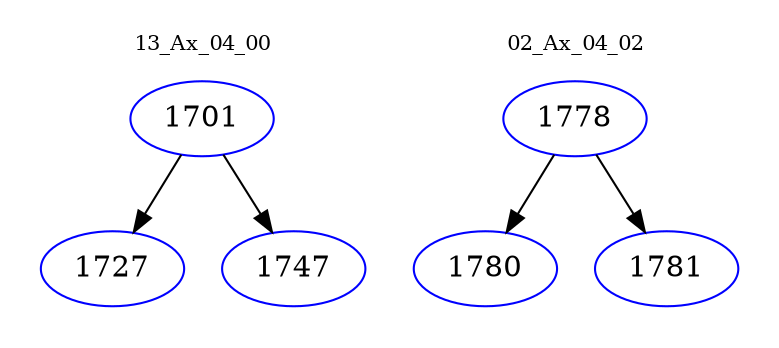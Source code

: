 digraph{
subgraph cluster_0 {
color = white
label = "13_Ax_04_00";
fontsize=10;
T0_1701 [label="1701", color="blue"]
T0_1701 -> T0_1727 [color="black"]
T0_1727 [label="1727", color="blue"]
T0_1701 -> T0_1747 [color="black"]
T0_1747 [label="1747", color="blue"]
}
subgraph cluster_1 {
color = white
label = "02_Ax_04_02";
fontsize=10;
T1_1778 [label="1778", color="blue"]
T1_1778 -> T1_1780 [color="black"]
T1_1780 [label="1780", color="blue"]
T1_1778 -> T1_1781 [color="black"]
T1_1781 [label="1781", color="blue"]
}
}
